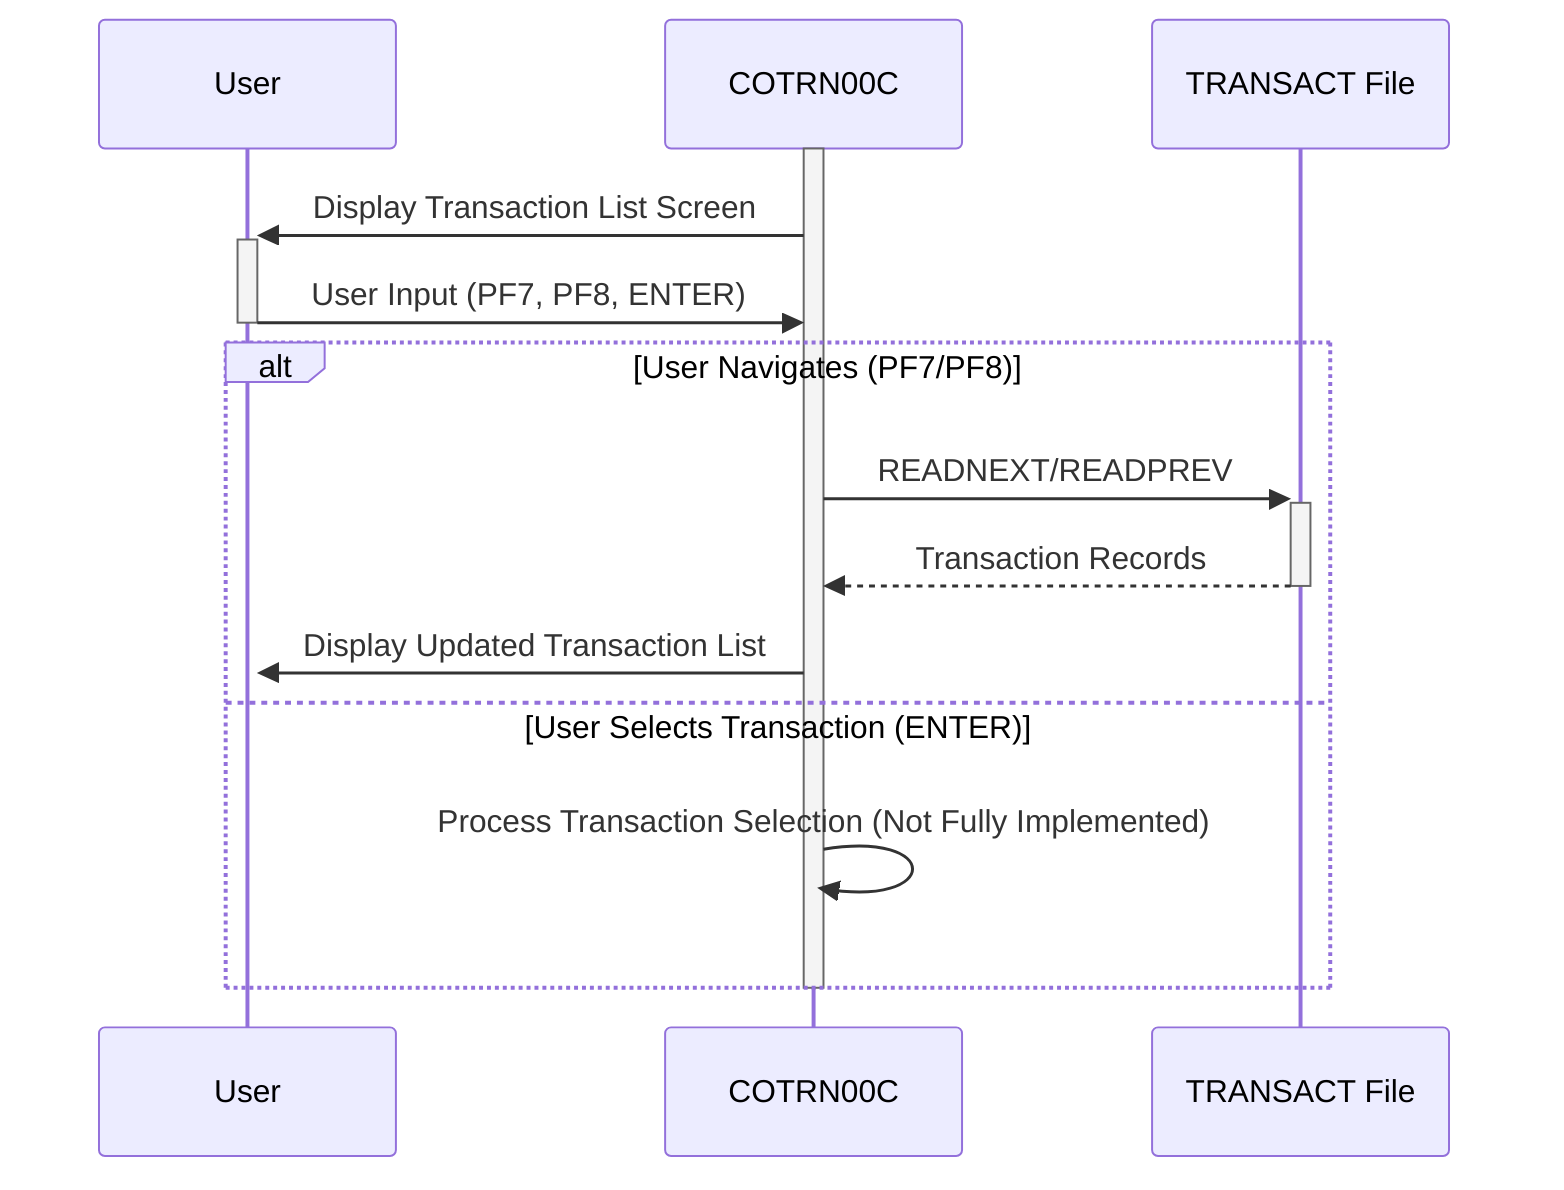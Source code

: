 sequenceDiagram
    participant User
    participant COTRN00C
    participant TRANSACT File

    activate COTRN00C
    COTRN00C->>+User: Display Transaction List Screen
    User->>-COTRN00C: User Input (PF7, PF8, ENTER)

    alt User Navigates (PF7/PF8)
        COTRN00C->>+TRANSACT File: READNEXT/READPREV
        TRANSACT File-->>-COTRN00C: Transaction Records
        COTRN00C->>+User: Display Updated Transaction List
    else User Selects Transaction (ENTER)
        COTRN00C->>COTRN00C: Process Transaction Selection (Not Fully Implemented)
    end

    deactivate COTRN00C